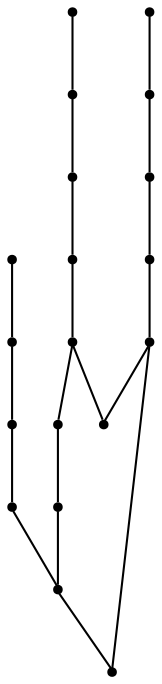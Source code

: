 graph {
  node [shape=point,comment="{\"directed\":false,\"doi\":\"10.1007/978-3-031-22203-0_26\",\"figure\":\"3 (2)\"}"]

  v0 [pos="1435.9246203413757,389.96805856716617"]
  v1 [pos="1160.983944966395,278.28489249650386"]
  v2 [pos="1547.6069613793609,664.9042237593296"]
  v3 [pos="1492.37631915579,609.6712340367045"]
  v4 [pos="1381.9117599051376,499.2131474070684"]
  v5 [pos="1326.680068472675,443.9801616586707"]
  v6 [pos="1216.2145871899656,333.51800542017816"]
  v7 [pos="1437.1425293055436,664.9042237593296"]
  v8 [pos="1381.9117599051376,609.6712340367045"]
  v9 [pos="1326.680068472675,664.9042237593296"]
  v10 [pos="1271.448377040212,609.6712340367045"]
  v11 [pos="1271.448377040212,499.21314740706833"]
  v12 [pos="1216.2145871899656,443.98016165867074"]
  v13 [pos="1160.983944966395,499.2131474070684"]
  v14 [pos="1105.7512043250404,443.9801616586707"]
  v15 [pos="1105.7512043250404,333.51800542017816"]
  v16 [pos="1050.5173508863759,278.28489249650386"]
  v17 [pos="995.286660971492,333.51800542017816"]
  v18 [pos="940.053904433033,278.28489249650374"]

  v0 -- v1 [id="-1",pos="1435.9246203413757,389.96805856716617 1364.402720886229,321.558959043258 1267.7477218954475,278.28489249650386 1160.983944966395,278.28489249650386"]
  v18 -- v17 [id="-3",pos="940.053904433033,278.28489249650374 995.286660971492,333.51800542017816 995.286660971492,333.51800542017816 995.286660971492,333.51800542017816"]
  v17 -- v16 [id="-8",pos="995.286660971492,333.51800542017816 1050.5173508863759,278.28489249650386 1050.5173508863759,278.28489249650386 1050.5173508863759,278.28489249650386"]
  v16 -- v15 [id="-11",pos="1050.5173508863759,278.28489249650386 1105.7512043250404,333.51800542017816 1105.7512043250404,333.51800542017816 1105.7512043250404,333.51800542017816"]
  v2 -- v0 [id="-13",pos="1547.6069613793609,664.9042237593296 1547.6048629615768,558.1426892343113 1504.3312914192934,461.48785741216176 1435.9246203413757,389.96805856716617"]
  v15 -- v1 [id="-16",pos="1105.7512043250404,333.51800542017816 1160.983944966395,278.28489249650386 1160.983944966395,278.28489249650386 1160.983944966395,278.28489249650386"]
  v14 -- v13 [id="-17",pos="1105.7512043250404,443.9801616586707 1160.983944966395,499.2131474070684 1160.983944966395,499.2131474070684 1160.983944966395,499.2131474070684"]
  v3 -- v4 [id="-22",pos="1492.37631915579,609.6712340367045 1492.3752699468982,548.6664301463871 1442.9173432529876,499.2091413858504 1381.9117599051376,499.2131474070684"]
  v5 -- v6 [id="-23",pos="1326.680068472675,443.9801616586707 1326.682166890459,382.97112919040103 1277.2201705378156,333.51380863604516 1216.2145871899656,333.51800542017816"]
  v13 -- v12 [id="-24",pos="1160.983944966395,499.2131474070684 1216.2145871899656,443.98016165867074 1216.2145871899656,443.98016165867074 1216.2145871899656,443.98016165867074"]
  v1 -- v6 [id="-27",pos="1160.983944966395,278.28489249650386 1216.2145871899656,333.51800542017816 1216.2145871899656,333.51800542017816 1216.2145871899656,333.51800542017816"]
  v3 -- v2 [id="-32",pos="1492.37631915579,609.6712340367045 1547.6069613793609,664.9042237593296 1547.6069613793609,664.9042237593296 1547.6069613793609,664.9042237593296"]
  v7 -- v3 [id="-36",pos="1437.1425293055436,664.9042237593296 1492.37631915579,609.6712340367045 1492.37631915579,609.6712340367045 1492.37631915579,609.6712340367045"]
  v8 -- v7 [id="-41",pos="1381.9117599051376,609.6712340367045 1437.1425293055436,664.9042237593296 1437.1425293055436,664.9042237593296 1437.1425293055436,664.9042237593296"]
  v5 -- v4 [id="-44",pos="1326.680068472675,443.9801616586707 1381.9117599051376,499.2131474070684 1381.9117599051376,499.2131474070684 1381.9117599051376,499.2131474070684"]
  v9 -- v8 [id="-47",pos="1326.680068472675,664.9042237593296 1381.9117599051376,609.6712340367045 1381.9117599051376,609.6712340367045 1381.9117599051376,609.6712340367045"]
  v10 -- v9 [id="-51",pos="1271.448377040212,609.6712340367045 1326.680068472675,664.9042237593296 1326.680068472675,664.9042237593296 1326.680068472675,664.9042237593296"]
  v12 -- v11 [id="-54",pos="1216.2145871899656,443.98016165867074 1271.448377040212,499.21314740706833 1271.448377040212,499.21314740706833 1271.448377040212,499.21314740706833"]
  v11 -- v5 [id="-57",pos="1271.448377040212,499.21314740706833 1326.680068472675,443.9801616586707 1326.680068472675,443.9801616586707 1326.680068472675,443.9801616586707"]
}